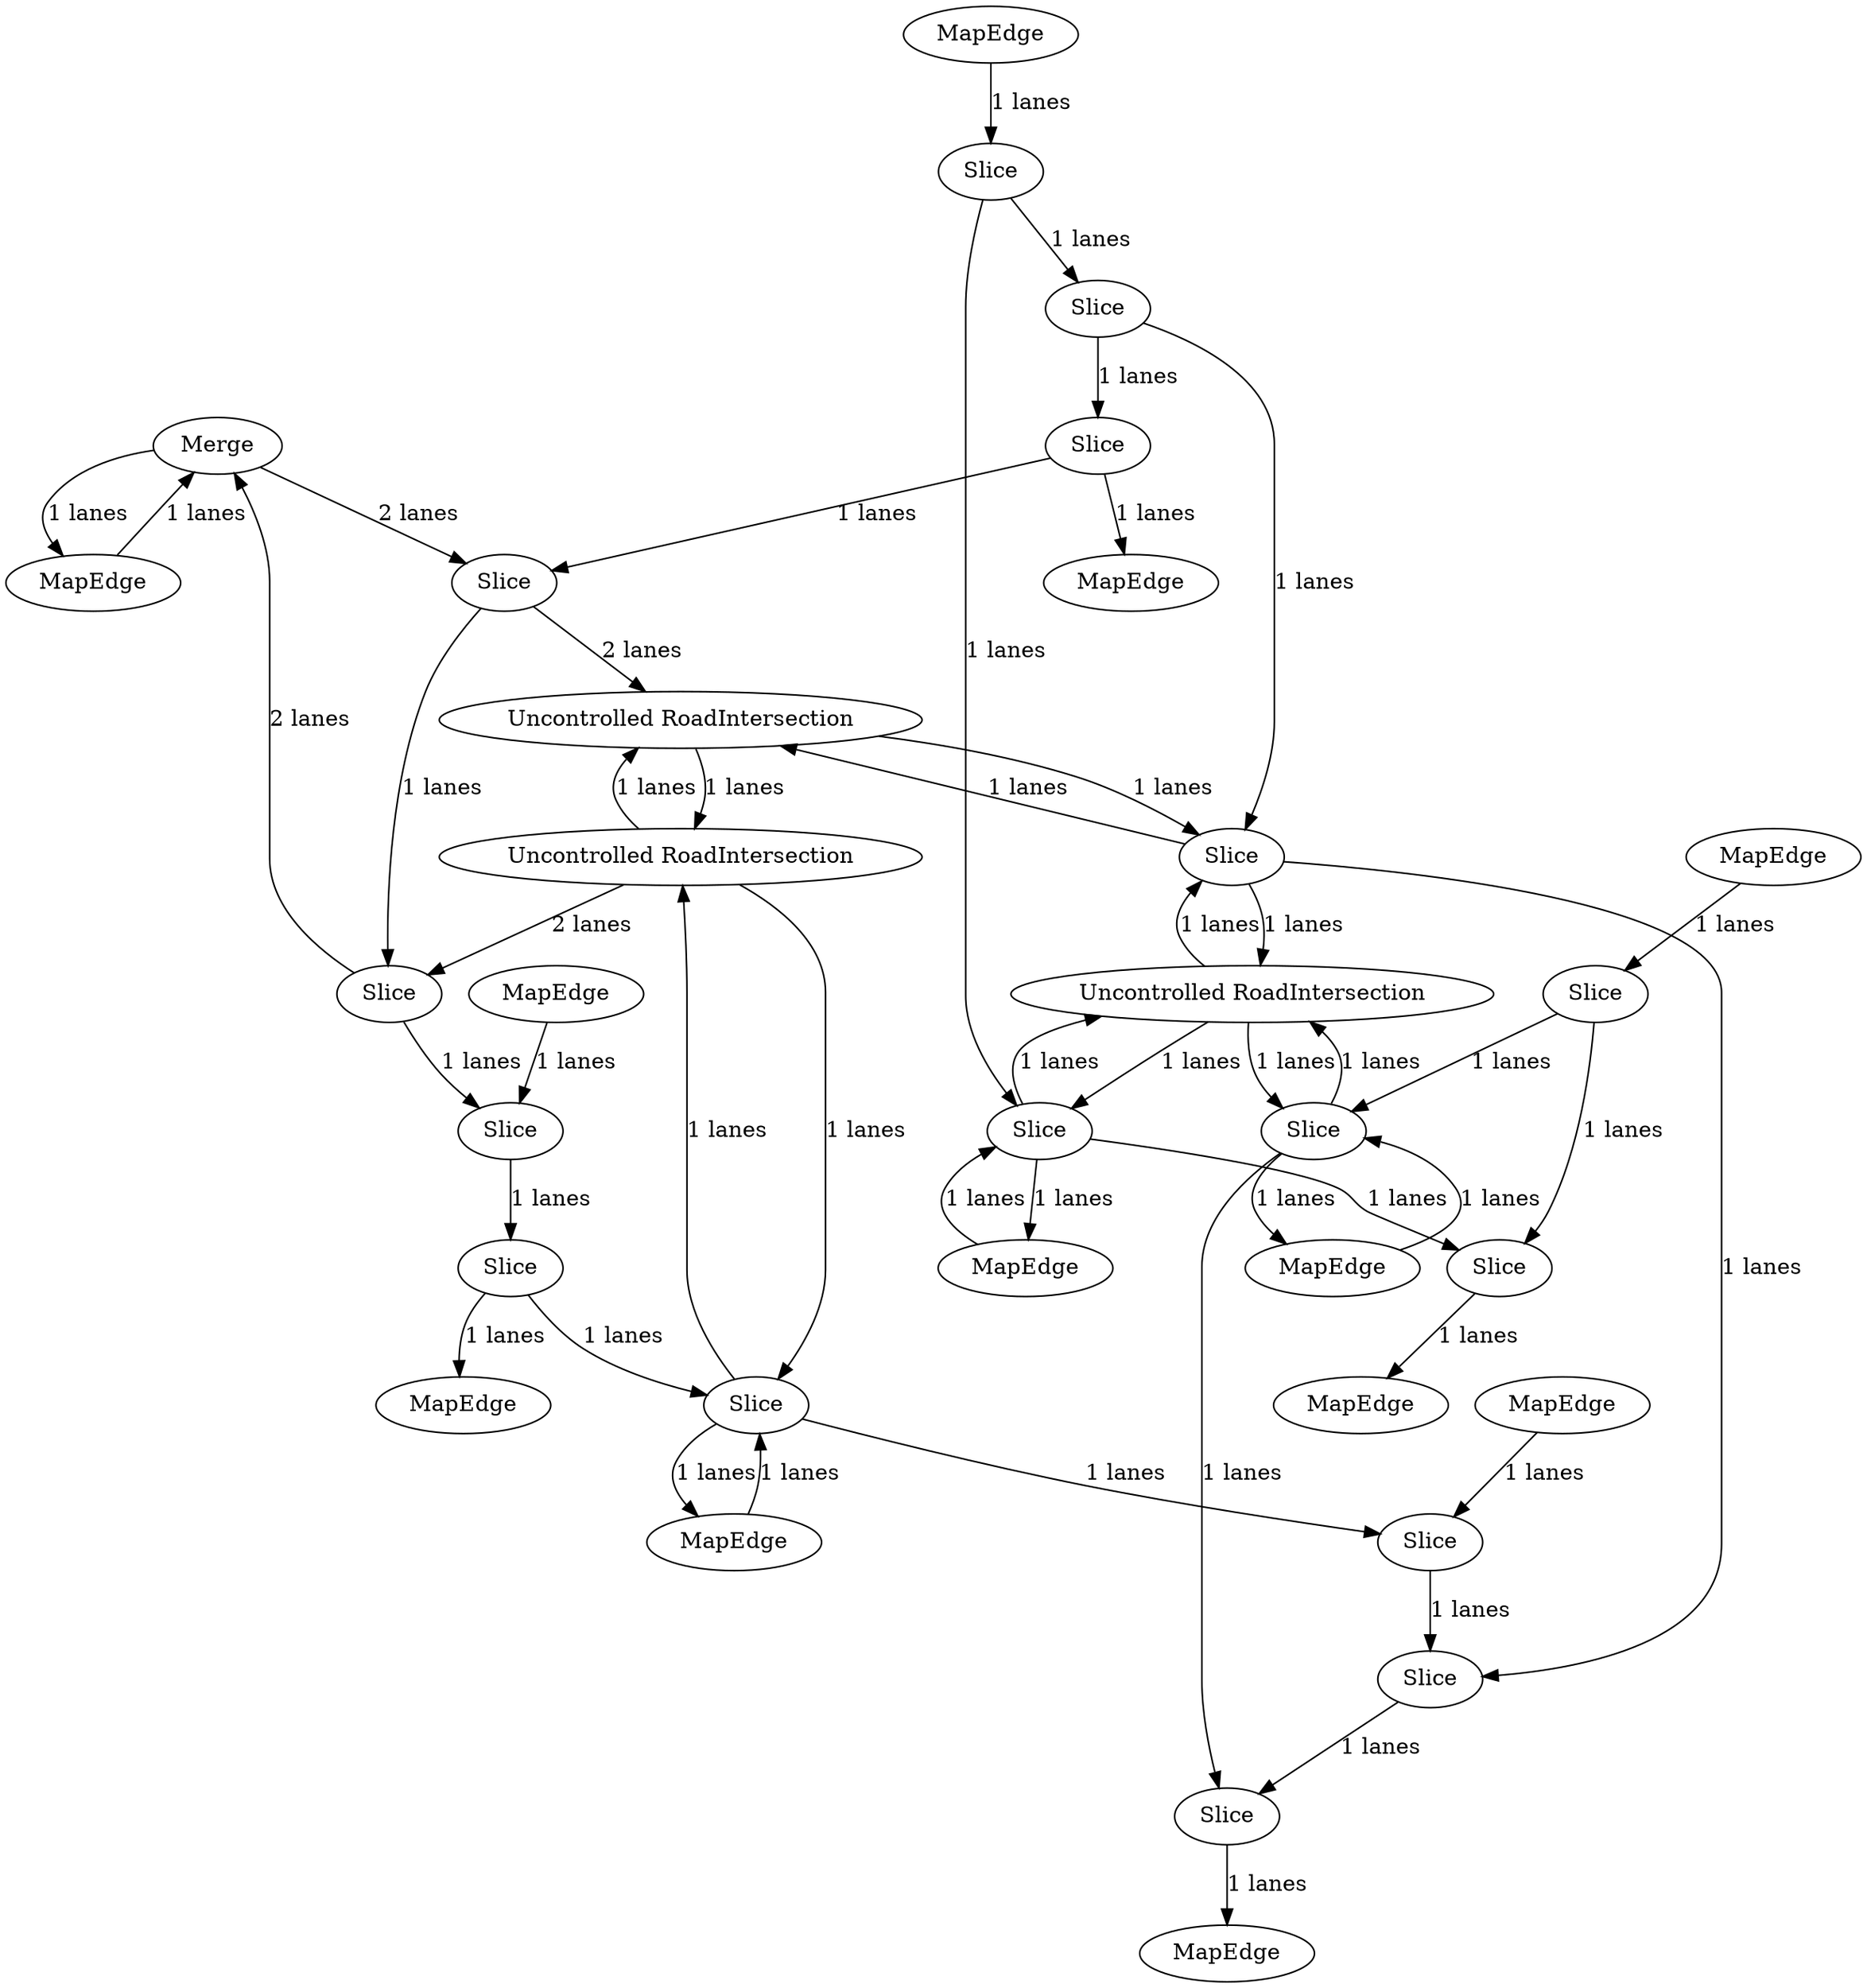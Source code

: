 digraph {
    0 [ label = "Merge" ]
    1 [ label = "MapEdge" ]
    2 [ label = "Uncontrolled RoadIntersection" ]
    3 [ label = "Uncontrolled RoadIntersection" ]
    4 [ label = "MapEdge" ]
    5 [ label = "Uncontrolled RoadIntersection" ]
    6 [ label = "MapEdge" ]
    7 [ label = "MapEdge" ]
    8 [ label = "MapEdge" ]
    9 [ label = "MapEdge" ]
    10 [ label = "MapEdge" ]
    11 [ label = "MapEdge" ]
    12 [ label = "MapEdge" ]
    13 [ label = "MapEdge" ]
    14 [ label = "MapEdge" ]
    15 [ label = "MapEdge" ]
    16 [ label = "Slice" ]
    17 [ label = "Slice" ]
    18 [ label = "Slice" ]
    19 [ label = "Slice" ]
    20 [ label = "Slice" ]
    21 [ label = "Slice" ]
    22 [ label = "Slice" ]
    23 [ label = "Slice" ]
    24 [ label = "Slice" ]
    25 [ label = "Slice" ]
    26 [ label = "Slice" ]
    27 [ label = "Slice" ]
    28 [ label = "Slice" ]
    29 [ label = "Slice" ]
    30 [ label = "Slice" ]
    31 [ label = "Slice" ]
    0 -> 1 [ label = "1 lanes" ]
    1 -> 0 [ label = "1 lanes" ]
    2 -> 18 [ label = "2 lanes" ]
    18 -> 0 [ label = "2 lanes" ]
    0 -> 17 [ label = "2 lanes" ]
    17 -> 3 [ label = "2 lanes" ]
    4 -> 24 [ label = "1 lanes" ]
    24 -> 4 [ label = "1 lanes" ]
    24 -> 5 [ label = "1 lanes" ]
    5 -> 24 [ label = "1 lanes" ]
    5 -> 30 [ label = "1 lanes" ]
    30 -> 5 [ label = "1 lanes" ]
    30 -> 3 [ label = "1 lanes" ]
    3 -> 30 [ label = "1 lanes" ]
    3 -> 2 [ label = "1 lanes" ]
    2 -> 3 [ label = "1 lanes" ]
    2 -> 21 [ label = "1 lanes" ]
    21 -> 2 [ label = "1 lanes" ]
    21 -> 6 [ label = "1 lanes" ]
    6 -> 21 [ label = "1 lanes" ]
    5 -> 27 [ label = "1 lanes" ]
    27 -> 5 [ label = "1 lanes" ]
    27 -> 7 [ label = "1 lanes" ]
    7 -> 27 [ label = "1 lanes" ]
    8 -> 26 [ label = "1 lanes" ]
    26 -> 25 [ label = "1 lanes" ]
    25 -> 9 [ label = "1 lanes" ]
    10 -> 23 [ label = "1 lanes" ]
    23 -> 29 [ label = "1 lanes" ]
    29 -> 16 [ label = "1 lanes" ]
    16 -> 11 [ label = "1 lanes" ]
    12 -> 19 [ label = "1 lanes" ]
    19 -> 20 [ label = "1 lanes" ]
    20 -> 13 [ label = "1 lanes" ]
    14 -> 22 [ label = "1 lanes" ]
    22 -> 31 [ label = "1 lanes" ]
    31 -> 28 [ label = "1 lanes" ]
    28 -> 15 [ label = "1 lanes" ]
    16 -> 17 [ label = "1 lanes" ]
    17 -> 18 [ label = "1 lanes" ]
    18 -> 19 [ label = "1 lanes" ]
    20 -> 21 [ label = "1 lanes" ]
    21 -> 22 [ label = "1 lanes" ]
    23 -> 24 [ label = "1 lanes" ]
    24 -> 25 [ label = "1 lanes" ]
    26 -> 27 [ label = "1 lanes" ]
    27 -> 28 [ label = "1 lanes" ]
    29 -> 30 [ label = "1 lanes" ]
    30 -> 31 [ label = "1 lanes" ]
}
